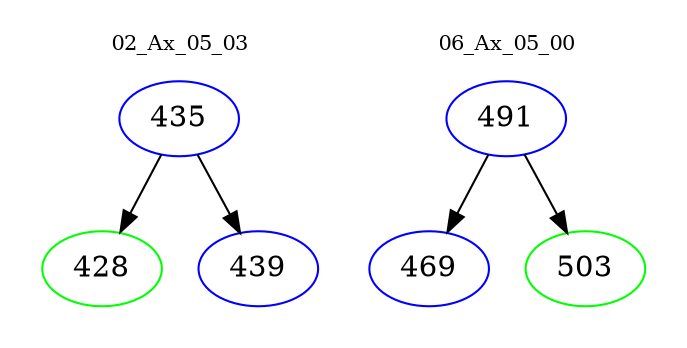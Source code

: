 digraph{
subgraph cluster_0 {
color = white
label = "02_Ax_05_03";
fontsize=10;
T0_435 [label="435", color="blue"]
T0_435 -> T0_428 [color="black"]
T0_428 [label="428", color="green"]
T0_435 -> T0_439 [color="black"]
T0_439 [label="439", color="blue"]
}
subgraph cluster_1 {
color = white
label = "06_Ax_05_00";
fontsize=10;
T1_491 [label="491", color="blue"]
T1_491 -> T1_469 [color="black"]
T1_469 [label="469", color="blue"]
T1_491 -> T1_503 [color="black"]
T1_503 [label="503", color="green"]
}
}
